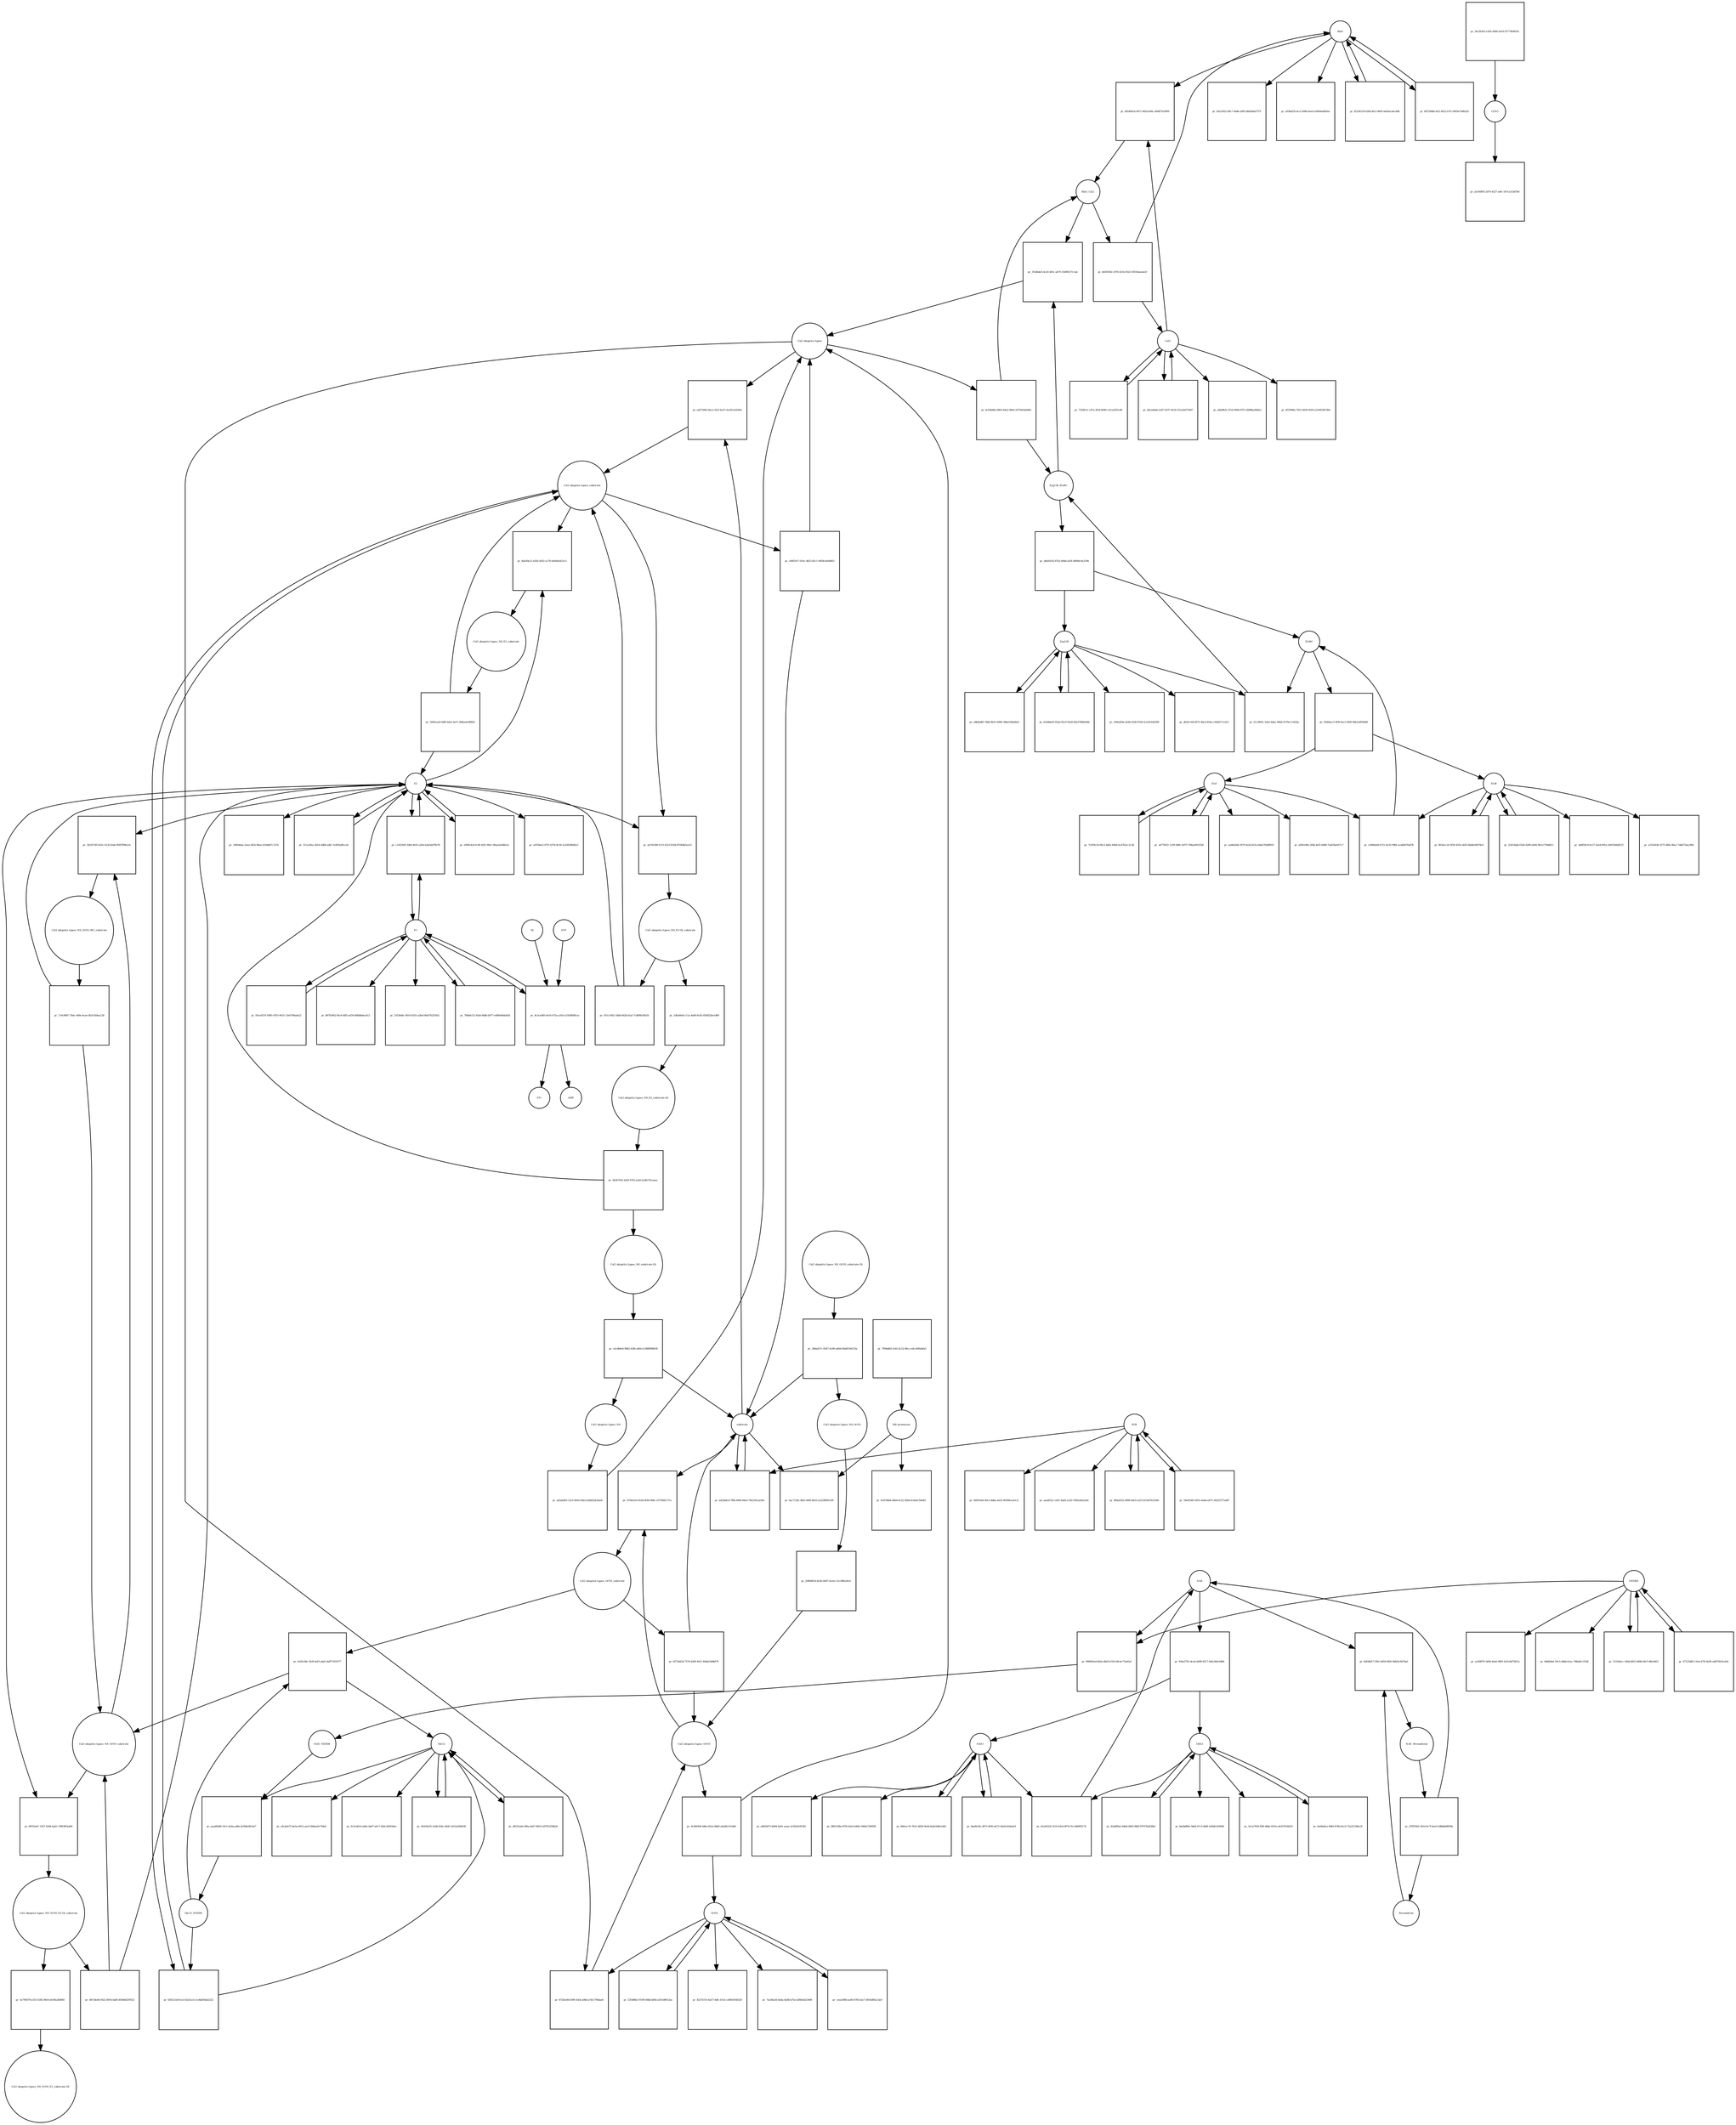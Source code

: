 strict digraph  {
Rbx1 [annotation="", bipartite=0, cls=macromolecule, fontsize=4, label=Rbx1, shape=circle];
"pr_d92400cb-9471-482d-b04c-484ff7d16f00" [annotation="", bipartite=1, cls=process, fontsize=4, label="pr_d92400cb-9471-482d-b04c-484ff7d16f00", shape=square];
Cul2 [annotation="", bipartite=0, cls=macromolecule, fontsize=4, label=Cul2, shape=circle];
Rbx1_Cul2 [annotation="", bipartite=0, cls=complex, fontsize=4, label=Rbx1_Cul2, shape=circle];
"Cul2 ubiquitin ligase_N8_Orf10_substrate" [annotation="", bipartite=0, cls=complex, fontsize=4, label="Cul2 ubiquitin ligase_N8_Orf10_substrate", shape=circle];
"pr_2b547185-8c0c-412f-b2de-ff087f98e23c" [annotation="", bipartite=1, cls=process, fontsize=4, label="pr_2b547185-8c0c-412f-b2de-ff087f98e23c", shape=square];
E2 [annotation="", bipartite=0, cls=macromolecule, fontsize=4, label=E2, shape=circle];
"Cul2 ubiquitin ligase_N8_Orf10_0E2_substrate" [annotation="", bipartite=0, cls=complex, fontsize=4, label="Cul2 ubiquitin ligase_N8_Orf10_0E2_substrate", shape=circle];
"Cul2 ubiquitin ligase_substrate" [annotation="", bipartite=0, cls=complex, fontsize=4, label="Cul2 ubiquitin ligase_substrate", shape=circle];
"pr_8ab50e21-d3d3-4502-a178-0e66faf423c5" [annotation="", bipartite=1, cls=process, fontsize=4, label="pr_8ab50e21-d3d3-4502-a178-0e66faf423c5", shape=square];
"Cul2 ubiquitin ligase_N8_E2_substrate" [annotation="", bipartite=0, cls=complex, fontsize=4, label="Cul2 ubiquitin ligase_N8_E2_substrate", shape=circle];
"Cul2 ubiquitin ligase_Orf10" [annotation="", bipartite=0, cls=complex, fontsize=4, label="Cul2 ubiquitin ligase_Orf10", shape=circle];
"pr_b764c816-9cb4-4f49-908c-10759bf117cc" [annotation="", bipartite=1, cls=process, fontsize=4, label="pr_b764c816-9cb4-4f49-908c-10759bf117cc", shape=square];
substrate [annotation="", bipartite=0, cls=macromolecule, fontsize=4, label=substrate, shape=circle];
"Cul2 ubiquitin ligase_Orf10_substrate" [annotation="", bipartite=0, cls=complex, fontsize=4, label="Cul2 ubiquitin ligase_Orf10_substrate", shape=circle];
"pr_b185c08c-5b3f-4ef3-abd1-daff71831f77" [annotation="", bipartite=1, cls=process, fontsize=4, label="pr_b185c08c-5b3f-4ef3-abd1-daff71831f77", shape=square];
Ubc12_NEDD8 [annotation="", bipartite=0, cls=complex, fontsize=4, label=Ubc12_NEDD8, shape=circle];
Ubc12 [annotation="", bipartite=0, cls=macromolecule, fontsize=4, label=Ubc12, shape=circle];
"pr_ed372842-8ece-45cf-be37-fac651e0540e" [annotation="", bipartite=1, cls=process, fontsize=4, label="pr_ed372842-8ece-45cf-be37-fac651e0540e", shape=square];
"Cul2 ubiquitin ligase" [annotation="", bipartite=0, cls=complex, fontsize=4, label="Cul2 ubiquitin ligase", shape=circle];
"pr_026121e8-fce3-422d-a1c3-e4dd59ab2222" [annotation="", bipartite=1, cls=process, fontsize=4, label="pr_026121e8-fce3-422d-a1c3-e4dd59ab2222", shape=square];
EloB [annotation="", bipartite=0, cls=macromolecule, fontsize=4, label=EloB, shape=circle];
"pr_c4960eb8-b721-4e35-99bf-aca6b670a87b" [annotation="", bipartite=1, cls=process, fontsize=4, label="pr_c4960eb8-b721-4e35-99bf-aca6b670a87b", shape=square];
EloC [annotation="", bipartite=0, cls=macromolecule, fontsize=4, label=EloC, shape=circle];
EloBC [annotation="", bipartite=0, cls=complex, fontsize=4, label=EloBC, shape=circle];
"pr_21c3f641-1ab2-4dee-940d-5579ec11824a" [annotation="", bipartite=1, cls=process, fontsize=4, label="pr_21c3f641-1ab2-4dee-940d-5579ec11824a", shape=square];
Zyg11B [annotation="", bipartite=0, cls=macromolecule, fontsize=4, label=Zyg11B, shape=circle];
Zyg11B_EloBC [annotation="", bipartite=0, cls=complex, fontsize=4, label=Zyg11B_EloBC, shape=circle];
"pr_353db4e5-4c20-481c-a675-35498137c1ab" [annotation="", bipartite=1, cls=process, fontsize=4, label="pr_353db4e5-4c20-481c-a675-35498137c1ab", shape=square];
NAE1 [annotation="", bipartite=0, cls=macromolecule, fontsize=4, label=NAE1, shape=circle];
"pr_d1a92224-3155-43cb-8f74-91c348993174" [annotation="", bipartite=1, cls=process, fontsize=4, label="pr_d1a92224-3155-43cb-8f74-91c348993174", shape=square];
UBA3 [annotation="", bipartite=0, cls=macromolecule, fontsize=4, label=UBA3, shape=circle];
NAE [annotation="", bipartite=0, cls=complex, fontsize=4, label=NAE, shape=circle];
"pr_8d54fd17-f3b1-4d59-982f-0bfd3c9476a0" [annotation="", bipartite=1, cls=process, fontsize=4, label="pr_8d54fd17-f3b1-4d59-982f-0bfd3c9476a0", shape=square];
Pevonedistat [annotation="", bipartite=0, cls="simple chemical", fontsize=4, label=Pevonedistat, shape=circle];
NAE_Pevonedistat [annotation="", bipartite=0, cls=complex, fontsize=4, label=NAE_Pevonedistat, shape=circle];
NEDD8 [annotation="", bipartite=0, cls=macromolecule, fontsize=4, label=NEDD8, shape=circle];
"pr_990063ed-d62a-4b03-b7d3-d9c4c73a45af" [annotation="", bipartite=1, cls=process, fontsize=4, label="pr_990063ed-d62a-4b03-b7d3-d9c4c73a45af", shape=square];
NAE_NEDD8 [annotation="", bipartite=0, cls=complex, fontsize=4, label=NAE_NEDD8, shape=circle];
"pr_872fee9d-839f-43e4-a06d-a7dc17f6dae6" [annotation="", bipartite=1, cls=process, fontsize=4, label="pr_872fee9d-839f-43e4-a06d-a7dc17f6dae6", shape=square];
Orf10 [annotation="", bipartite=0, cls=macromolecule, fontsize=4, label=Orf10, shape=circle];
"pr_aaad58db-10c1-4a0a-ad9e-bcfb8e00cba7" [annotation="", bipartite=1, cls=process, fontsize=4, label="pr_aaad58db-10c1-4a0a-ad9e-bcfb8e00cba7", shape=square];
"26S-proteasom" [annotation="", bipartite=0, cls=complex, fontsize=4, label="26S-proteasom", shape=circle];
"pr_81d7d6b4-84b4-4c22-95bd-6c6a0c59a8f1" [annotation="", bipartite=1, cls=process, fontsize=4, label="pr_81d7d6b4-84b4-4c22-95bd-6c6a0c59a8f1", shape=square];
CSN5 [annotation="", bipartite=0, cls=complex, fontsize=4, label=CSN5, shape=circle];
"pr_a5c60f85-2d74-4327-a4fc-547ca153d7b0" [annotation="", bipartite=1, cls=process, fontsize=4, label="pr_a5c60f85-2d74-4327-a4fc-547ca153d7b0", shape=square];
"pr_a8af0b3c-87af-4666-87f1-d289ba26bfa1" [annotation="", bipartite=1, cls=process, fontsize=4, label="pr_a8af0b3c-87af-4666-87f1-d289ba26bfa1", shape=square];
"pr_4f3598fa-7d15-4930-9203-a510635b74b1" [annotation="", bipartite=1, cls=process, fontsize=4, label="pr_4f3598fa-7d15-4930-9203-a510635b74b1", shape=square];
DUB [annotation="", bipartite=0, cls=macromolecule, fontsize=4, label=DUB, shape=circle];
"pr_485916ef-90c3-4dba-a625-90396ce2e11c" [annotation="", bipartite=1, cls=process, fontsize=4, label="pr_485916ef-90c3-4dba-a625-90396ce2e11c", shape=square];
"pr_aea6f321-cd51-4ab5-a1d3-7802a4b22e8c" [annotation="", bipartite=1, cls=process, fontsize=4, label="pr_aea6f321-cd51-4ab5-a1d3-7802a4b22e8c", shape=square];
E1 [annotation="", bipartite=0, cls=macromolecule, fontsize=4, label=E1, shape=circle];
"pr_88763402-fbc4-44f5-ad34-6bfbbb4ecb12" [annotation="", bipartite=1, cls=process, fontsize=4, label="pr_88763402-fbc4-44f5-ad34-6bfbbb4ecb12", shape=square];
"pr_51f30ddc-4910-4555-a3bd-04a07625592c" [annotation="", bipartite=1, cls=process, fontsize=4, label="pr_51f30ddc-4910-4555-a3bd-04a07625592c", shape=square];
"pr_ef47bbe3-67f3-437b-8c56-5cd3639b85e2" [annotation="", bipartite=1, cls=process, fontsize=4, label="pr_ef47bbe3-67f3-437b-8c56-5cd3639b85e2", shape=square];
"pr_18604daa-2eee-4f24-9bea-b10ddb7c7a74" [annotation="", bipartite=1, cls=process, fontsize=4, label="pr_18604daa-2eee-4f24-9bea-b10ddb7c7a74", shape=square];
"pr_4d6f56c9-6c27-42e8-891a-44053b6df215" [annotation="", bipartite=1, cls=process, fontsize=4, label="pr_4d6f56c9-6c27-42e8-891a-44053b6df215", shape=square];
"pr_a351b03b-3275-4f6e-9ba1-7ddd71bac90b" [annotation="", bipartite=1, cls=process, fontsize=4, label="pr_a351b03b-3275-4f6e-9ba1-7ddd71bac90b", shape=square];
"pr_eabb264d-507f-4e2d-b53a-b4de79288918" [annotation="", bipartite=1, cls=process, fontsize=4, label="pr_eabb264d-507f-4e2d-b53a-b4de79288918", shape=square];
"pr_a836189e-2f4b-4ef5-b689-7ad55be657c7" [annotation="", bipartite=1, cls=process, fontsize=4, label="pr_a836189e-2f4b-4ef5-b689-7ad55be657c7", shape=square];
"pr_af8d3d73-bb94-4a91-aaae-3c9202e95341" [annotation="", bipartite=1, cls=process, fontsize=4, label="pr_af8d3d73-bb94-4a91-aaae-3c9202e95341", shape=square];
"pr_0801558a-870f-43a5-b49d-1984e728050f" [annotation="", bipartite=1, cls=process, fontsize=4, label="pr_0801558a-870f-43a5-b49d-1984e728050f", shape=square];
"pr_a14987f1-bf49-44a6-9891-b25c8d75831c" [annotation="", bipartite=1, cls=process, fontsize=4, label="pr_a14987f1-bf49-44a6-9891-b25c8d75831c", shape=square];
"pr_846fd4af-59c5-40bb-b1ac-768a6fc1554f" [annotation="", bipartite=1, cls=process, fontsize=4, label="pr_846fd4af-59c5-40bb-b1ac-768a6fc1554f", shape=square];
"pr_8227e57e-6a57-4dfc-b7a5-cdf403058320" [annotation="", bipartite=1, cls=process, fontsize=4, label="pr_8227e57e-6a57-4dfc-b7a5-cdf403058320", shape=square];
"pr_7ae56e26-4a4a-4a0b-b75e-d2fb0a4239d9" [annotation="", bipartite=1, cls=process, fontsize=4, label="pr_7ae56e26-4a4a-4a0b-b75e-d2fb0a4239d9", shape=square];
"pr_f6a33922-49c7-484b-a995-d8efdda0757f" [annotation="", bipartite=1, cls=process, fontsize=4, label="pr_f6a33922-49c7-484b-a995-d8efdda0757f", shape=square];
"pr_a03bd25f-dccf-4080-bee0-a0409ad9fe6a" [annotation="", bipartite=1, cls=process, fontsize=4, label="pr_a03bd25f-dccf-4080-bee0-a0409ad9fe6a", shape=square];
"pr_bb28d89e-5b6d-47c5-bb0f-e85dfc45904f" [annotation="", bipartite=1, cls=process, fontsize=4, label="pr_bb28d89e-5b6d-47c5-bb0f-e85dfc45904f", shape=square];
"pr_2e1a7954-f5f6-48de-831b-c6c87019d1f2" [annotation="", bipartite=1, cls=process, fontsize=4, label="pr_2e1a7954-f5f6-48de-831b-c6c87019d1f2", shape=square];
"pr_e4c4eb73-de5a-4912-aac9-846ee0c794af" [annotation="", bipartite=1, cls=process, fontsize=4, label="pr_e4c4eb73-de5a-4912-aac9-846ee0c794af", shape=square];
"pr_5c3cb614-a9de-4a07-a9c7-d5dc2d5034ee" [annotation="", bipartite=1, cls=process, fontsize=4, label="pr_5c3cb614-a9de-4a07-a9c7-d5dc2d5034ee", shape=square];
"pr_530ed29a-a63b-4328-97d4-2ce3fcb44399" [annotation="", bipartite=1, cls=process, fontsize=4, label="pr_530ed29a-a63b-4328-97d4-2ce3fcb44399", shape=square];
"pr_db32c164-6f75-46cb-854e-c5040171cd11" [annotation="", bipartite=1, cls=process, fontsize=4, label="pr_db32c164-6f75-46cb-854e-c5040171cd11", shape=square];
"pr_6ac71261-8fb3-400f-8b10-a3229f805199" [annotation="", bipartite=1, cls=process, fontsize=4, label="pr_6ac71261-8fb3-400f-8b10-a3229f805199", shape=square];
"Cul2 ubiquitin ligase_N8_Orf10_E2-Ub_substrate" [annotation="", bipartite=0, cls=complex, fontsize=4, label="Cul2 ubiquitin ligase_N8_Orf10_E2-Ub_substrate", shape=circle];
"pr_d9154e44-f422-4954-ba8f-d59d4d259552" [annotation="", bipartite=1, cls=process, fontsize=4, label="pr_d9154e44-f422-4954-ba8f-d59d4d259552", shape=square];
"Cul2 ubiquitin ligase_N8_E2-Ub_substrate" [annotation="", bipartite=0, cls=complex, fontsize=4, label="Cul2 ubiquitin ligase_N8_E2-Ub_substrate", shape=circle];
"pr_951c1462-1bb8-462b-b1af-7cd89fe95b1b" [annotation="", bipartite=1, cls=process, fontsize=4, label="pr_951c1462-1bb8-462b-b1af-7cd89fe95b1b", shape=square];
"pr_ad25bdcd-7f8b-4964-84e4-78e250c2a59e" [annotation="", bipartite=1, cls=process, fontsize=4, label="pr_ad25bdcd-7f8b-4964-84e4-78e250c2a59e", shape=square];
"pr_6d35f382-3376-421b-9322-50518aeeab1f" [annotation="", bipartite=1, cls=process, fontsize=4, label="pr_6d35f382-3376-421b-9322-50518aeeab1f", shape=square];
"pr_7c0c8847-7bdc-449e-bcae-0b3c5b9aa128" [annotation="", bipartite=1, cls=process, fontsize=4, label="pr_7c0c8847-7bdc-449e-bcae-0b3c5b9aa128", shape=square];
"pr_1849cea9-0df6-4d3c-be7c-8fdeedc8882b" [annotation="", bipartite=1, cls=process, fontsize=4, label="pr_1849cea9-0df6-4d3c-be7c-8fdeedc8882b", shape=square];
"Cul2 ubiquitin ligase_N8_E2_substrate-Ub" [annotation="", bipartite=0, cls=complex, fontsize=4, label="Cul2 ubiquitin ligase_N8_E2_substrate-Ub", shape=circle];
"pr_44367052-fe69-4763-a5d3-b1db735caeec" [annotation="", bipartite=1, cls=process, fontsize=4, label="pr_44367052-fe69-4763-a5d3-b1db735caeec", shape=square];
"Cul2 ubiquitin ligase_N8_substrate-Ub" [annotation="", bipartite=0, cls=complex, fontsize=4, label="Cul2 ubiquitin ligase_N8_substrate-Ub", shape=circle];
"pr_bc63bd8e-6893-49a2-98e8-18729e0a0db5" [annotation="", bipartite=1, cls=process, fontsize=4, label="pr_bc63bd8e-6893-49a2-98e8-18729e0a0db5", shape=square];
"Cul2 ubiquitin ligase_N8" [annotation="", bipartite=0, cls=complex, fontsize=4, label="Cul2 ubiquitin ligase_N8", shape=circle];
"pr_ad2a6d63-15c0-481b-92b3-b28d22dc8ae8" [annotation="", bipartite=1, cls=process, fontsize=4, label="pr_ad2a6d63-15c0-481b-92b3-b28d22dc8ae8", shape=square];
"pr_9c4fd308-0d6a-452a-8b82-a6a0b11fcbb9" [annotation="", bipartite=1, cls=process, fontsize=4, label="pr_9c4fd308-0d6a-452a-8b82-a6a0b11fcbb9", shape=square];
"Cul2 ubiquitin ligase_N8_Orf10" [annotation="", bipartite=0, cls=complex, fontsize=4, label="Cul2 ubiquitin ligase_N8_Orf10", shape=circle];
"pr_2089d654-6e2b-49d7-bced-c31c98fa56c6" [annotation="", bipartite=1, cls=process, fontsize=4, label="pr_2089d654-6e2b-49d7-bced-c31c98fa56c6", shape=square];
"pr_6573d434-7579-4200-9411-844b23b8bf79" [annotation="", bipartite=1, cls=process, fontsize=4, label="pr_6573d434-7579-4200-9411-844b23b8bf79", shape=square];
"Cul2 ubiquitin ligase_N8_Orf10_substrate-Ub" [annotation="", bipartite=0, cls=complex, fontsize=4, label="Cul2 ubiquitin ligase_N8_Orf10_substrate-Ub", shape=circle];
"pr_286ad57c-8347-4c90-ad0d-00a6f19d133a" [annotation="", bipartite=1, cls=process, fontsize=4, label="pr_286ad57c-8347-4c90-ad0d-00a6f19d133a", shape=square];
"pr_c80f2917-010c-4823-85c1-9658c4e84063" [annotation="", bipartite=1, cls=process, fontsize=4, label="pr_c80f2917-010c-4823-85c1-9658c4e84063", shape=square];
"pr_cbc0b0e6-9862-42fb-a4fd-e1388f908639" [annotation="", bipartite=1, cls=process, fontsize=4, label="pr_cbc0b0e6-9862-42fb-a4fd-e1388f908639", shape=square];
"pr_9549eec3-4f3f-4ec5-956f-9bb1a0f05b80" [annotation="", bipartite=1, cls=process, fontsize=4, label="pr_9549eec3-4f3f-4ec5-956f-9bb1a0f05b80", shape=square];
"pr_d4efd182-67b3-49dd-a03f-d0006c9a3394" [annotation="", bipartite=1, cls=process, fontsize=4, label="pr_d4efd182-67b3-49dd-a03f-d0006c9a3394", shape=square];
"pr_930a3761-dca9-4499-8517-9d2c6fdc048b" [annotation="", bipartite=1, cls=process, fontsize=4, label="pr_930a3761-dca9-4499-8517-9d2c6fdc048b", shape=square];
"pr_d7f876b5-361d-4c7f-bee5-fd8dbb0ff09b" [annotation="", bipartite=1, cls=process, fontsize=4, label="pr_d7f876b5-361d-4c7f-bee5-fd8dbb0ff09b", shape=square];
"pr_7f94d4fd-3c81-4c22-86cc-edcc800abfa5" [annotation="", bipartite=1, cls=process, fontsize=4, label="pr_7f94d4fd-3c81-4c22-86cc-edcc800abfa5", shape=square];
"pr_5b12b1b1-e3d5-4490-ad14-f2771ffd6541" [annotation="", bipartite=1, cls=process, fontsize=4, label="pr_5b12b1b1-e3d5-4490-ad14-f2771ffd6541", shape=square];
"pr_7256fcfc-147a-4f5d-b649-c1fca5f55c89" [annotation="", bipartite=1, cls=process, fontsize=4, label="pr_7256fcfc-147a-4f5d-b649-c1fca5f55c89", shape=square];
"pr_8f6a0522-d998-4dc0-a1f3-615447633540" [annotation="", bipartite=1, cls=process, fontsize=4, label="pr_8f6a0522-d998-4dc0-a1f3-615447633540", shape=square];
"pr_78bb4c52-93a6-48db-b077-e4804d4da826" [annotation="", bipartite=1, cls=process, fontsize=4, label="pr_78bb4c52-93a6-48db-b077-e4804d4da826", shape=square];
"pr_511a20ea-2b54-4d88-adfe-7e493ad9cceb" [annotation="", bipartite=1, cls=process, fontsize=4, label="pr_511a20ea-2b54-4d88-adfe-7e493ad9cceb", shape=square];
"pr_863dcc24-5f56-4503-a645-6bdfa04978c6" [annotation="", bipartite=1, cls=process, fontsize=4, label="pr_863dcc24-5f56-4503-a645-6bdfa04978c6", shape=square];
"pr_7c829c1b-69c2-4dd1-84b9-bc47b2cc2c3b" [annotation="", bipartite=1, cls=process, fontsize=4, label="pr_7c829c1b-69c2-4dd1-84b9-bc47b2cc2c3b", shape=square];
"pr_f8dcec76-7b31-4826-9e44-6a6e568e1d45" [annotation="", bipartite=1, cls=process, fontsize=4, label="pr_f8dcec76-7b31-4826-9e44-6a6e568e1d45", shape=square];
"pr_2151b0cc-149d-4851-b896-4fe7c98c9d55" [annotation="", bipartite=1, cls=process, fontsize=4, label="pr_2151b0cc-149d-4851-b896-4fe7c98c9d55", shape=square];
"pr_ceea30fb-ea40-4705-b2c7-d016d85a13a9" [annotation="", bipartite=1, cls=process, fontsize=4, label="pr_ceea30fb-ea40-4705-b2c7-d016d85a13a9", shape=square];
"pr_82256150-629d-4fc5-8695-be65ecbec848" [annotation="", bipartite=1, cls=process, fontsize=4, label="pr_82256150-629d-4fc5-8695-be65ecbec848", shape=square];
"pr_6e06e8ce-68f4-474b-b1c6-72a2215b8c2f" [annotation="", bipartite=1, cls=process, fontsize=4, label="pr_6e06e8ce-68f4-474b-b1c6-72a2215b8c2f", shape=square];
"pr_05430a35-22d4-454c-b82f-cb51a63bf030" [annotation="", bipartite=1, cls=process, fontsize=4, label="pr_05430a35-22d4-454c-b82f-cb51a63bf030", shape=square];
"pr_e8bdadf0-7b8d-4b31-b000-3dba5584a8a4" [annotation="", bipartite=1, cls=process, fontsize=4, label="pr_e8bdadf0-7b8d-4b31-b000-3dba5584a8a4", shape=square];
"pr_6dcad4ab-e2d7-4337-9e54-551c6d372007" [annotation="", bipartite=1, cls=process, fontsize=4, label="pr_6dcad4ab-e2d7-4337-9e54-551c6d372007", shape=square];
"pr_59e92565-0d7e-4edd-a875-30220727ad97" [annotation="", bipartite=1, cls=process, fontsize=4, label="pr_59e92565-0d7e-4edd-a875-30220727ad97", shape=square];
"pr_93ce9219-5985-4763-9431-13e0708ade22" [annotation="", bipartite=1, cls=process, fontsize=4, label="pr_93ce9219-5985-4763-9431-13e0708ade22", shape=square];
"pr_e099cdc8-fc49-43f2-96e1-9baa5e048e2e" [annotation="", bipartite=1, cls=process, fontsize=4, label="pr_e099cdc8-fc49-43f2-96e1-9baa5e048e2e", shape=square];
"pr_22419abb-f3e8-4289-ab04-96ce179dd611" [annotation="", bipartite=1, cls=process, fontsize=4, label="pr_22419abb-f3e8-4289-ab04-96ce179dd611", shape=square];
"pr_a477fd51-1c09-488c-b975-768ae8915f3d" [annotation="", bipartite=1, cls=process, fontsize=4, label="pr_a477fd51-1c09-488c-b975-768ae8915f3d", shape=square];
"pr_8aefb33e-2875-4f36-ab73-54e0c43dedc9" [annotation="", bipartite=1, cls=process, fontsize=4, label="pr_8aefb33e-2875-4f36-ab73-54e0c43dedc9", shape=square];
"pr_07125d85-13e0-475f-8a95-a4875933cd34" [annotation="", bipartite=1, cls=process, fontsize=4, label="pr_07125d85-13e0-475f-8a95-a4875933cd34", shape=square];
"pr_235488e3-9109-44bb-bf0d-e2f1e8f012ea" [annotation="", bipartite=1, cls=process, fontsize=4, label="pr_235488e3-9109-44bb-bf0d-e2f1e8f012ea", shape=square];
"pr_68729dbb-fef2-4022-b7f1-b993e70d0a5b" [annotation="", bipartite=1, cls=process, fontsize=4, label="pr_68729dbb-fef2-4022-b7f1-b993e70d0a5b", shape=square];
"pr_424d99a2-846d-4983-8fb0-f9707b2d3fbd" [annotation="", bipartite=1, cls=process, fontsize=4, label="pr_424d99a2-846d-4983-8fb0-f9707b2d3fbd", shape=square];
"pr_d9251a6e-f66a-4a67-8655-2d7f52258b26" [annotation="", bipartite=1, cls=process, fontsize=4, label="pr_d9251a6e-f66a-4a67-8655-2d7f52258b26", shape=square];
"pr_63e8da63-65ab-45c9-92e8-b0a378d6246b" [annotation="", bipartite=1, cls=process, fontsize=4, label="pr_63e8da63-65ab-45c9-92e8-b0a378d6246b", shape=square];
"pr_8c3ceb85-4e16-475a-a343-e21b0fb8fcac" [annotation="", bipartite=1, cls=process, fontsize=4, label="pr_8c3ceb85-4e16-475a-a343-e21b0fb8fcac", shape=square];
Ub [annotation="", bipartite=0, cls="simple chemical", fontsize=4, label=Ub, shape=circle];
ATP [annotation="", bipartite=0, cls="simple chemical", fontsize=4, label=ATP, shape=circle];
AMP [annotation="", bipartite=0, cls="simple chemical", fontsize=4, label=AMP, shape=circle];
PPi [annotation="", bipartite=0, cls="simple chemical", fontsize=4, label=PPi, shape=circle];
"pr_c1d530d1-fd64-461f-a2b4-b3efab07fb78" [annotation="", bipartite=1, cls=process, fontsize=4, label="pr_c1d530d1-fd64-461f-a2b4-b3efab07fb78", shape=square];
"pr_f8535ab7-1567-42d4-ba41-1f903ff3edfd" [annotation="", bipartite=1, cls=process, fontsize=4, label="pr_f8535ab7-1567-42d4-ba41-1f903ff3edfd", shape=square];
"pr_ab745280-47cf-4323-816d-ff16fdb5ee23" [annotation="", bipartite=1, cls=process, fontsize=4, label="pr_ab745280-47cf-4323-816d-ff16fdb5ee23", shape=square];
"pr_1dfa444d-c11a-4a80-8c82-659d52be1d89" [annotation="", bipartite=1, cls=process, fontsize=4, label="pr_1dfa444d-c11a-4a80-8c82-659d52be1d89", shape=square];
"pr_5e795679-e331-4392-9fe9-e0cf8a3b6081" [annotation="", bipartite=1, cls=process, fontsize=4, label="pr_5e795679-e331-4392-9fe9-e0cf8a3b6081", shape=square];
"Cul2 ubiquitin ligase_N8_Orf10_E2_substrate-Ub" [annotation="", bipartite=0, cls=complex, fontsize=4, label="Cul2 ubiquitin ligase_N8_Orf10_E2_substrate-Ub", shape=circle];
Rbx1 -> "pr_d92400cb-9471-482d-b04c-484ff7d16f00"  [annotation="", interaction_type=consumption];
Rbx1 -> "pr_f6a33922-49c7-484b-a995-d8efdda0757f"  [annotation="", interaction_type=consumption];
Rbx1 -> "pr_a03bd25f-dccf-4080-bee0-a0409ad9fe6a"  [annotation="", interaction_type=consumption];
Rbx1 -> "pr_82256150-629d-4fc5-8695-be65ecbec848"  [annotation="", interaction_type=consumption];
Rbx1 -> "pr_68729dbb-fef2-4022-b7f1-b993e70d0a5b"  [annotation="", interaction_type=consumption];
"pr_d92400cb-9471-482d-b04c-484ff7d16f00" -> Rbx1_Cul2  [annotation="", interaction_type=production];
Cul2 -> "pr_d92400cb-9471-482d-b04c-484ff7d16f00"  [annotation="", interaction_type=consumption];
Cul2 -> "pr_a8af0b3c-87af-4666-87f1-d289ba26bfa1"  [annotation="", interaction_type=consumption];
Cul2 -> "pr_4f3598fa-7d15-4930-9203-a510635b74b1"  [annotation="", interaction_type=consumption];
Cul2 -> "pr_7256fcfc-147a-4f5d-b649-c1fca5f55c89"  [annotation="", interaction_type=consumption];
Cul2 -> "pr_6dcad4ab-e2d7-4337-9e54-551c6d372007"  [annotation="", interaction_type=consumption];
Rbx1_Cul2 -> "pr_353db4e5-4c20-481c-a675-35498137c1ab"  [annotation="", interaction_type=consumption];
Rbx1_Cul2 -> "pr_6d35f382-3376-421b-9322-50518aeeab1f"  [annotation="", interaction_type=consumption];
"Cul2 ubiquitin ligase_N8_Orf10_substrate" -> "pr_2b547185-8c0c-412f-b2de-ff087f98e23c"  [annotation="", interaction_type=consumption];
"Cul2 ubiquitin ligase_N8_Orf10_substrate" -> "pr_f8535ab7-1567-42d4-ba41-1f903ff3edfd"  [annotation="", interaction_type=consumption];
"pr_2b547185-8c0c-412f-b2de-ff087f98e23c" -> "Cul2 ubiquitin ligase_N8_Orf10_0E2_substrate"  [annotation="", interaction_type=production];
E2 -> "pr_2b547185-8c0c-412f-b2de-ff087f98e23c"  [annotation="", interaction_type=consumption];
E2 -> "pr_8ab50e21-d3d3-4502-a178-0e66faf423c5"  [annotation="", interaction_type=consumption];
E2 -> "pr_ef47bbe3-67f3-437b-8c56-5cd3639b85e2"  [annotation="", interaction_type=consumption];
E2 -> "pr_18604daa-2eee-4f24-9bea-b10ddb7c7a74"  [annotation="", interaction_type=consumption];
E2 -> "pr_511a20ea-2b54-4d88-adfe-7e493ad9cceb"  [annotation="", interaction_type=consumption];
E2 -> "pr_e099cdc8-fc49-43f2-96e1-9baa5e048e2e"  [annotation="", interaction_type=consumption];
E2 -> "pr_c1d530d1-fd64-461f-a2b4-b3efab07fb78"  [annotation="", interaction_type=consumption];
E2 -> "pr_f8535ab7-1567-42d4-ba41-1f903ff3edfd"  [annotation="", interaction_type=consumption];
E2 -> "pr_ab745280-47cf-4323-816d-ff16fdb5ee23"  [annotation="", interaction_type=consumption];
"Cul2 ubiquitin ligase_N8_Orf10_0E2_substrate" -> "pr_7c0c8847-7bdc-449e-bcae-0b3c5b9aa128"  [annotation="", interaction_type=consumption];
"Cul2 ubiquitin ligase_substrate" -> "pr_8ab50e21-d3d3-4502-a178-0e66faf423c5"  [annotation="", interaction_type=consumption];
"Cul2 ubiquitin ligase_substrate" -> "pr_026121e8-fce3-422d-a1c3-e4dd59ab2222"  [annotation="", interaction_type=consumption];
"Cul2 ubiquitin ligase_substrate" -> "pr_c80f2917-010c-4823-85c1-9658c4e84063"  [annotation="", interaction_type=consumption];
"Cul2 ubiquitin ligase_substrate" -> "pr_ab745280-47cf-4323-816d-ff16fdb5ee23"  [annotation="", interaction_type=consumption];
"pr_8ab50e21-d3d3-4502-a178-0e66faf423c5" -> "Cul2 ubiquitin ligase_N8_E2_substrate"  [annotation="", interaction_type=production];
"Cul2 ubiquitin ligase_N8_E2_substrate" -> "pr_1849cea9-0df6-4d3c-be7c-8fdeedc8882b"  [annotation="", interaction_type=consumption];
"Cul2 ubiquitin ligase_Orf10" -> "pr_b764c816-9cb4-4f49-908c-10759bf117cc"  [annotation="", interaction_type=consumption];
"Cul2 ubiquitin ligase_Orf10" -> "pr_9c4fd308-0d6a-452a-8b82-a6a0b11fcbb9"  [annotation="", interaction_type=consumption];
"pr_b764c816-9cb4-4f49-908c-10759bf117cc" -> "Cul2 ubiquitin ligase_Orf10_substrate"  [annotation="", interaction_type=production];
substrate -> "pr_b764c816-9cb4-4f49-908c-10759bf117cc"  [annotation="", interaction_type=consumption];
substrate -> "pr_ed372842-8ece-45cf-be37-fac651e0540e"  [annotation="", interaction_type=consumption];
substrate -> "pr_6ac71261-8fb3-400f-8b10-a3229f805199"  [annotation="", interaction_type=consumption];
substrate -> "pr_ad25bdcd-7f8b-4964-84e4-78e250c2a59e"  [annotation="", interaction_type=consumption];
"Cul2 ubiquitin ligase_Orf10_substrate" -> "pr_b185c08c-5b3f-4ef3-abd1-daff71831f77"  [annotation="", interaction_type=consumption];
"Cul2 ubiquitin ligase_Orf10_substrate" -> "pr_6573d434-7579-4200-9411-844b23b8bf79"  [annotation="", interaction_type=consumption];
"pr_b185c08c-5b3f-4ef3-abd1-daff71831f77" -> "Cul2 ubiquitin ligase_N8_Orf10_substrate"  [annotation="", interaction_type=production];
"pr_b185c08c-5b3f-4ef3-abd1-daff71831f77" -> Ubc12  [annotation="", interaction_type=production];
Ubc12_NEDD8 -> "pr_b185c08c-5b3f-4ef3-abd1-daff71831f77"  [annotation="", interaction_type=consumption];
Ubc12_NEDD8 -> "pr_026121e8-fce3-422d-a1c3-e4dd59ab2222"  [annotation="", interaction_type=consumption];
Ubc12 -> "pr_aaad58db-10c1-4a0a-ad9e-bcfb8e00cba7"  [annotation="", interaction_type=consumption];
Ubc12 -> "pr_e4c4eb73-de5a-4912-aac9-846ee0c794af"  [annotation="", interaction_type=consumption];
Ubc12 -> "pr_5c3cb614-a9de-4a07-a9c7-d5dc2d5034ee"  [annotation="", interaction_type=consumption];
Ubc12 -> "pr_05430a35-22d4-454c-b82f-cb51a63bf030"  [annotation="", interaction_type=consumption];
Ubc12 -> "pr_d9251a6e-f66a-4a67-8655-2d7f52258b26"  [annotation="", interaction_type=consumption];
"pr_ed372842-8ece-45cf-be37-fac651e0540e" -> "Cul2 ubiquitin ligase_substrate"  [annotation="", interaction_type=production];
"Cul2 ubiquitin ligase" -> "pr_ed372842-8ece-45cf-be37-fac651e0540e"  [annotation="", interaction_type=consumption];
"Cul2 ubiquitin ligase" -> "pr_872fee9d-839f-43e4-a06d-a7dc17f6dae6"  [annotation="", interaction_type=consumption];
"Cul2 ubiquitin ligase" -> "pr_bc63bd8e-6893-49a2-98e8-18729e0a0db5"  [annotation="", interaction_type=consumption];
"pr_026121e8-fce3-422d-a1c3-e4dd59ab2222" -> "Cul2 ubiquitin ligase_substrate"  [annotation="", interaction_type=production];
"pr_026121e8-fce3-422d-a1c3-e4dd59ab2222" -> Ubc12  [annotation="", interaction_type=production];
EloB -> "pr_c4960eb8-b721-4e35-99bf-aca6b670a87b"  [annotation="", interaction_type=consumption];
EloB -> "pr_4d6f56c9-6c27-42e8-891a-44053b6df215"  [annotation="", interaction_type=consumption];
EloB -> "pr_a351b03b-3275-4f6e-9ba1-7ddd71bac90b"  [annotation="", interaction_type=consumption];
EloB -> "pr_863dcc24-5f56-4503-a645-6bdfa04978c6"  [annotation="", interaction_type=consumption];
EloB -> "pr_22419abb-f3e8-4289-ab04-96ce179dd611"  [annotation="", interaction_type=consumption];
"pr_c4960eb8-b721-4e35-99bf-aca6b670a87b" -> EloBC  [annotation="", interaction_type=production];
EloC -> "pr_c4960eb8-b721-4e35-99bf-aca6b670a87b"  [annotation="", interaction_type=consumption];
EloC -> "pr_eabb264d-507f-4e2d-b53a-b4de79288918"  [annotation="", interaction_type=consumption];
EloC -> "pr_a836189e-2f4b-4ef5-b689-7ad55be657c7"  [annotation="", interaction_type=consumption];
EloC -> "pr_7c829c1b-69c2-4dd1-84b9-bc47b2cc2c3b"  [annotation="", interaction_type=consumption];
EloC -> "pr_a477fd51-1c09-488c-b975-768ae8915f3d"  [annotation="", interaction_type=consumption];
EloBC -> "pr_21c3f641-1ab2-4dee-940d-5579ec11824a"  [annotation="", interaction_type=consumption];
EloBC -> "pr_9549eec3-4f3f-4ec5-956f-9bb1a0f05b80"  [annotation="", interaction_type=consumption];
"pr_21c3f641-1ab2-4dee-940d-5579ec11824a" -> Zyg11B_EloBC  [annotation="", interaction_type=production];
Zyg11B -> "pr_21c3f641-1ab2-4dee-940d-5579ec11824a"  [annotation="", interaction_type=consumption];
Zyg11B -> "pr_530ed29a-a63b-4328-97d4-2ce3fcb44399"  [annotation="", interaction_type=consumption];
Zyg11B -> "pr_db32c164-6f75-46cb-854e-c5040171cd11"  [annotation="", interaction_type=consumption];
Zyg11B -> "pr_e8bdadf0-7b8d-4b31-b000-3dba5584a8a4"  [annotation="", interaction_type=consumption];
Zyg11B -> "pr_63e8da63-65ab-45c9-92e8-b0a378d6246b"  [annotation="", interaction_type=consumption];
Zyg11B_EloBC -> "pr_353db4e5-4c20-481c-a675-35498137c1ab"  [annotation="", interaction_type=consumption];
Zyg11B_EloBC -> "pr_d4efd182-67b3-49dd-a03f-d0006c9a3394"  [annotation="", interaction_type=consumption];
"pr_353db4e5-4c20-481c-a675-35498137c1ab" -> "Cul2 ubiquitin ligase"  [annotation="", interaction_type=production];
NAE1 -> "pr_d1a92224-3155-43cb-8f74-91c348993174"  [annotation="", interaction_type=consumption];
NAE1 -> "pr_af8d3d73-bb94-4a91-aaae-3c9202e95341"  [annotation="", interaction_type=consumption];
NAE1 -> "pr_0801558a-870f-43a5-b49d-1984e728050f"  [annotation="", interaction_type=consumption];
NAE1 -> "pr_f8dcec76-7b31-4826-9e44-6a6e568e1d45"  [annotation="", interaction_type=consumption];
NAE1 -> "pr_8aefb33e-2875-4f36-ab73-54e0c43dedc9"  [annotation="", interaction_type=consumption];
"pr_d1a92224-3155-43cb-8f74-91c348993174" -> NAE  [annotation="", interaction_type=production];
UBA3 -> "pr_d1a92224-3155-43cb-8f74-91c348993174"  [annotation="", interaction_type=consumption];
UBA3 -> "pr_bb28d89e-5b6d-47c5-bb0f-e85dfc45904f"  [annotation="", interaction_type=consumption];
UBA3 -> "pr_2e1a7954-f5f6-48de-831b-c6c87019d1f2"  [annotation="", interaction_type=consumption];
UBA3 -> "pr_6e06e8ce-68f4-474b-b1c6-72a2215b8c2f"  [annotation="", interaction_type=consumption];
UBA3 -> "pr_424d99a2-846d-4983-8fb0-f9707b2d3fbd"  [annotation="", interaction_type=consumption];
NAE -> "pr_8d54fd17-f3b1-4d59-982f-0bfd3c9476a0"  [annotation="", interaction_type=consumption];
NAE -> "pr_990063ed-d62a-4b03-b7d3-d9c4c73a45af"  [annotation="", interaction_type=consumption];
NAE -> "pr_930a3761-dca9-4499-8517-9d2c6fdc048b"  [annotation="", interaction_type=consumption];
"pr_8d54fd17-f3b1-4d59-982f-0bfd3c9476a0" -> NAE_Pevonedistat  [annotation="", interaction_type=production];
Pevonedistat -> "pr_8d54fd17-f3b1-4d59-982f-0bfd3c9476a0"  [annotation="", interaction_type=consumption];
NAE_Pevonedistat -> "pr_d7f876b5-361d-4c7f-bee5-fd8dbb0ff09b"  [annotation="", interaction_type=consumption];
NEDD8 -> "pr_990063ed-d62a-4b03-b7d3-d9c4c73a45af"  [annotation="", interaction_type=consumption];
NEDD8 -> "pr_a14987f1-bf49-44a6-9891-b25c8d75831c"  [annotation="", interaction_type=consumption];
NEDD8 -> "pr_846fd4af-59c5-40bb-b1ac-768a6fc1554f"  [annotation="", interaction_type=consumption];
NEDD8 -> "pr_2151b0cc-149d-4851-b896-4fe7c98c9d55"  [annotation="", interaction_type=consumption];
NEDD8 -> "pr_07125d85-13e0-475f-8a95-a4875933cd34"  [annotation="", interaction_type=consumption];
"pr_990063ed-d62a-4b03-b7d3-d9c4c73a45af" -> NAE_NEDD8  [annotation="", interaction_type=production];
NAE_NEDD8 -> "pr_aaad58db-10c1-4a0a-ad9e-bcfb8e00cba7"  [annotation="", interaction_type=consumption];
"pr_872fee9d-839f-43e4-a06d-a7dc17f6dae6" -> "Cul2 ubiquitin ligase_Orf10"  [annotation="", interaction_type=production];
Orf10 -> "pr_872fee9d-839f-43e4-a06d-a7dc17f6dae6"  [annotation="", interaction_type=consumption];
Orf10 -> "pr_8227e57e-6a57-4dfc-b7a5-cdf403058320"  [annotation="", interaction_type=consumption];
Orf10 -> "pr_7ae56e26-4a4a-4a0b-b75e-d2fb0a4239d9"  [annotation="", interaction_type=consumption];
Orf10 -> "pr_ceea30fb-ea40-4705-b2c7-d016d85a13a9"  [annotation="", interaction_type=consumption];
Orf10 -> "pr_235488e3-9109-44bb-bf0d-e2f1e8f012ea"  [annotation="", interaction_type=consumption];
"pr_aaad58db-10c1-4a0a-ad9e-bcfb8e00cba7" -> Ubc12_NEDD8  [annotation="", interaction_type=production];
"26S-proteasom" -> "pr_81d7d6b4-84b4-4c22-95bd-6c6a0c59a8f1"  [annotation="", interaction_type=consumption];
"26S-proteasom" -> "pr_6ac71261-8fb3-400f-8b10-a3229f805199"  [annotation="", interaction_type=catalysis];
CSN5 -> "pr_a5c60f85-2d74-4327-a4fc-547ca153d7b0"  [annotation="", interaction_type=consumption];
DUB -> "pr_485916ef-90c3-4dba-a625-90396ce2e11c"  [annotation="", interaction_type=consumption];
DUB -> "pr_aea6f321-cd51-4ab5-a1d3-7802a4b22e8c"  [annotation="", interaction_type=consumption];
DUB -> "pr_ad25bdcd-7f8b-4964-84e4-78e250c2a59e"  [annotation="", interaction_type=catalysis];
DUB -> "pr_8f6a0522-d998-4dc0-a1f3-615447633540"  [annotation="", interaction_type=consumption];
DUB -> "pr_59e92565-0d7e-4edd-a875-30220727ad97"  [annotation="", interaction_type=consumption];
E1 -> "pr_88763402-fbc4-44f5-ad34-6bfbbb4ecb12"  [annotation="", interaction_type=consumption];
E1 -> "pr_51f30ddc-4910-4555-a3bd-04a07625592c"  [annotation="", interaction_type=consumption];
E1 -> "pr_78bb4c52-93a6-48db-b077-e4804d4da826"  [annotation="", interaction_type=consumption];
E1 -> "pr_93ce9219-5985-4763-9431-13e0708ade22"  [annotation="", interaction_type=consumption];
E1 -> "pr_8c3ceb85-4e16-475a-a343-e21b0fb8fcac"  [annotation="", interaction_type=consumption];
E1 -> "pr_c1d530d1-fd64-461f-a2b4-b3efab07fb78"  [annotation="", interaction_type=consumption];
"Cul2 ubiquitin ligase_N8_Orf10_E2-Ub_substrate" -> "pr_d9154e44-f422-4954-ba8f-d59d4d259552"  [annotation="", interaction_type=consumption];
"Cul2 ubiquitin ligase_N8_Orf10_E2-Ub_substrate" -> "pr_5e795679-e331-4392-9fe9-e0cf8a3b6081"  [annotation="", interaction_type=consumption];
"pr_d9154e44-f422-4954-ba8f-d59d4d259552" -> "Cul2 ubiquitin ligase_N8_Orf10_substrate"  [annotation="", interaction_type=production];
"pr_d9154e44-f422-4954-ba8f-d59d4d259552" -> E2  [annotation="", interaction_type=production];
"Cul2 ubiquitin ligase_N8_E2-Ub_substrate" -> "pr_951c1462-1bb8-462b-b1af-7cd89fe95b1b"  [annotation="", interaction_type=consumption];
"Cul2 ubiquitin ligase_N8_E2-Ub_substrate" -> "pr_1dfa444d-c11a-4a80-8c82-659d52be1d89"  [annotation="", interaction_type=consumption];
"pr_951c1462-1bb8-462b-b1af-7cd89fe95b1b" -> "Cul2 ubiquitin ligase_substrate"  [annotation="", interaction_type=production];
"pr_951c1462-1bb8-462b-b1af-7cd89fe95b1b" -> E2  [annotation="", interaction_type=production];
"pr_ad25bdcd-7f8b-4964-84e4-78e250c2a59e" -> substrate  [annotation="", interaction_type=production];
"pr_6d35f382-3376-421b-9322-50518aeeab1f" -> Cul2  [annotation="", interaction_type=production];
"pr_6d35f382-3376-421b-9322-50518aeeab1f" -> Rbx1  [annotation="", interaction_type=production];
"pr_7c0c8847-7bdc-449e-bcae-0b3c5b9aa128" -> "Cul2 ubiquitin ligase_N8_Orf10_substrate"  [annotation="", interaction_type=production];
"pr_7c0c8847-7bdc-449e-bcae-0b3c5b9aa128" -> E2  [annotation="", interaction_type=production];
"pr_1849cea9-0df6-4d3c-be7c-8fdeedc8882b" -> E2  [annotation="", interaction_type=production];
"pr_1849cea9-0df6-4d3c-be7c-8fdeedc8882b" -> "Cul2 ubiquitin ligase_substrate"  [annotation="", interaction_type=production];
"Cul2 ubiquitin ligase_N8_E2_substrate-Ub" -> "pr_44367052-fe69-4763-a5d3-b1db735caeec"  [annotation="", interaction_type=consumption];
"pr_44367052-fe69-4763-a5d3-b1db735caeec" -> "Cul2 ubiquitin ligase_N8_substrate-Ub"  [annotation="", interaction_type=production];
"pr_44367052-fe69-4763-a5d3-b1db735caeec" -> E2  [annotation="", interaction_type=production];
"Cul2 ubiquitin ligase_N8_substrate-Ub" -> "pr_cbc0b0e6-9862-42fb-a4fd-e1388f908639"  [annotation="", interaction_type=consumption];
"pr_bc63bd8e-6893-49a2-98e8-18729e0a0db5" -> Rbx1_Cul2  [annotation="", interaction_type=production];
"pr_bc63bd8e-6893-49a2-98e8-18729e0a0db5" -> Zyg11B_EloBC  [annotation="", interaction_type=production];
"Cul2 ubiquitin ligase_N8" -> "pr_ad2a6d63-15c0-481b-92b3-b28d22dc8ae8"  [annotation="", interaction_type=consumption];
"pr_ad2a6d63-15c0-481b-92b3-b28d22dc8ae8" -> "Cul2 ubiquitin ligase"  [annotation="", interaction_type=production];
"pr_9c4fd308-0d6a-452a-8b82-a6a0b11fcbb9" -> Orf10  [annotation="", interaction_type=production];
"pr_9c4fd308-0d6a-452a-8b82-a6a0b11fcbb9" -> "Cul2 ubiquitin ligase"  [annotation="", interaction_type=production];
"Cul2 ubiquitin ligase_N8_Orf10" -> "pr_2089d654-6e2b-49d7-bced-c31c98fa56c6"  [annotation="", interaction_type=consumption];
"pr_2089d654-6e2b-49d7-bced-c31c98fa56c6" -> "Cul2 ubiquitin ligase_Orf10"  [annotation="", interaction_type=production];
"pr_6573d434-7579-4200-9411-844b23b8bf79" -> "Cul2 ubiquitin ligase_Orf10"  [annotation="", interaction_type=production];
"pr_6573d434-7579-4200-9411-844b23b8bf79" -> substrate  [annotation="", interaction_type=production];
"Cul2 ubiquitin ligase_N8_Orf10_substrate-Ub" -> "pr_286ad57c-8347-4c90-ad0d-00a6f19d133a"  [annotation="", interaction_type=consumption];
"pr_286ad57c-8347-4c90-ad0d-00a6f19d133a" -> "Cul2 ubiquitin ligase_N8_Orf10"  [annotation="", interaction_type=production];
"pr_286ad57c-8347-4c90-ad0d-00a6f19d133a" -> substrate  [annotation="", interaction_type=production];
"pr_c80f2917-010c-4823-85c1-9658c4e84063" -> "Cul2 ubiquitin ligase"  [annotation="", interaction_type=production];
"pr_c80f2917-010c-4823-85c1-9658c4e84063" -> substrate  [annotation="", interaction_type=production];
"pr_cbc0b0e6-9862-42fb-a4fd-e1388f908639" -> "Cul2 ubiquitin ligase_N8"  [annotation="", interaction_type=production];
"pr_cbc0b0e6-9862-42fb-a4fd-e1388f908639" -> substrate  [annotation="", interaction_type=production];
"pr_9549eec3-4f3f-4ec5-956f-9bb1a0f05b80" -> EloB  [annotation="", interaction_type=production];
"pr_9549eec3-4f3f-4ec5-956f-9bb1a0f05b80" -> EloC  [annotation="", interaction_type=production];
"pr_d4efd182-67b3-49dd-a03f-d0006c9a3394" -> EloBC  [annotation="", interaction_type=production];
"pr_d4efd182-67b3-49dd-a03f-d0006c9a3394" -> Zyg11B  [annotation="", interaction_type=production];
"pr_930a3761-dca9-4499-8517-9d2c6fdc048b" -> NAE1  [annotation="", interaction_type=production];
"pr_930a3761-dca9-4499-8517-9d2c6fdc048b" -> UBA3  [annotation="", interaction_type=production];
"pr_d7f876b5-361d-4c7f-bee5-fd8dbb0ff09b" -> Pevonedistat  [annotation="", interaction_type=production];
"pr_d7f876b5-361d-4c7f-bee5-fd8dbb0ff09b" -> NAE  [annotation="", interaction_type=production];
"pr_7f94d4fd-3c81-4c22-86cc-edcc800abfa5" -> "26S-proteasom"  [annotation="", interaction_type=production];
"pr_5b12b1b1-e3d5-4490-ad14-f2771ffd6541" -> CSN5  [annotation="", interaction_type=production];
"pr_7256fcfc-147a-4f5d-b649-c1fca5f55c89" -> Cul2  [annotation="", interaction_type=production];
"pr_8f6a0522-d998-4dc0-a1f3-615447633540" -> DUB  [annotation="", interaction_type=production];
"pr_78bb4c52-93a6-48db-b077-e4804d4da826" -> E1  [annotation="", interaction_type=production];
"pr_511a20ea-2b54-4d88-adfe-7e493ad9cceb" -> E2  [annotation="", interaction_type=production];
"pr_863dcc24-5f56-4503-a645-6bdfa04978c6" -> EloB  [annotation="", interaction_type=production];
"pr_7c829c1b-69c2-4dd1-84b9-bc47b2cc2c3b" -> EloC  [annotation="", interaction_type=production];
"pr_f8dcec76-7b31-4826-9e44-6a6e568e1d45" -> NAE1  [annotation="", interaction_type=production];
"pr_2151b0cc-149d-4851-b896-4fe7c98c9d55" -> NEDD8  [annotation="", interaction_type=production];
"pr_ceea30fb-ea40-4705-b2c7-d016d85a13a9" -> Orf10  [annotation="", interaction_type=production];
"pr_82256150-629d-4fc5-8695-be65ecbec848" -> Rbx1  [annotation="", interaction_type=production];
"pr_6e06e8ce-68f4-474b-b1c6-72a2215b8c2f" -> UBA3  [annotation="", interaction_type=production];
"pr_05430a35-22d4-454c-b82f-cb51a63bf030" -> Ubc12  [annotation="", interaction_type=production];
"pr_e8bdadf0-7b8d-4b31-b000-3dba5584a8a4" -> Zyg11B  [annotation="", interaction_type=production];
"pr_6dcad4ab-e2d7-4337-9e54-551c6d372007" -> Cul2  [annotation="", interaction_type=production];
"pr_59e92565-0d7e-4edd-a875-30220727ad97" -> DUB  [annotation="", interaction_type=production];
"pr_93ce9219-5985-4763-9431-13e0708ade22" -> E1  [annotation="", interaction_type=production];
"pr_e099cdc8-fc49-43f2-96e1-9baa5e048e2e" -> E2  [annotation="", interaction_type=production];
"pr_22419abb-f3e8-4289-ab04-96ce179dd611" -> EloB  [annotation="", interaction_type=production];
"pr_a477fd51-1c09-488c-b975-768ae8915f3d" -> EloC  [annotation="", interaction_type=production];
"pr_8aefb33e-2875-4f36-ab73-54e0c43dedc9" -> NAE1  [annotation="", interaction_type=production];
"pr_07125d85-13e0-475f-8a95-a4875933cd34" -> NEDD8  [annotation="", interaction_type=production];
"pr_235488e3-9109-44bb-bf0d-e2f1e8f012ea" -> Orf10  [annotation="", interaction_type=production];
"pr_68729dbb-fef2-4022-b7f1-b993e70d0a5b" -> Rbx1  [annotation="", interaction_type=production];
"pr_424d99a2-846d-4983-8fb0-f9707b2d3fbd" -> UBA3  [annotation="", interaction_type=production];
"pr_d9251a6e-f66a-4a67-8655-2d7f52258b26" -> Ubc12  [annotation="", interaction_type=production];
"pr_63e8da63-65ab-45c9-92e8-b0a378d6246b" -> Zyg11B  [annotation="", interaction_type=production];
"pr_8c3ceb85-4e16-475a-a343-e21b0fb8fcac" -> E1  [annotation="", interaction_type=production];
"pr_8c3ceb85-4e16-475a-a343-e21b0fb8fcac" -> AMP  [annotation="", interaction_type=production];
"pr_8c3ceb85-4e16-475a-a343-e21b0fb8fcac" -> PPi  [annotation="", interaction_type=production];
Ub -> "pr_8c3ceb85-4e16-475a-a343-e21b0fb8fcac"  [annotation="", interaction_type=consumption];
ATP -> "pr_8c3ceb85-4e16-475a-a343-e21b0fb8fcac"  [annotation="", interaction_type=consumption];
"pr_c1d530d1-fd64-461f-a2b4-b3efab07fb78" -> E2  [annotation="", interaction_type=production];
"pr_c1d530d1-fd64-461f-a2b4-b3efab07fb78" -> E1  [annotation="", interaction_type=production];
"pr_f8535ab7-1567-42d4-ba41-1f903ff3edfd" -> "Cul2 ubiquitin ligase_N8_Orf10_E2-Ub_substrate"  [annotation="", interaction_type=production];
"pr_ab745280-47cf-4323-816d-ff16fdb5ee23" -> "Cul2 ubiquitin ligase_N8_E2-Ub_substrate"  [annotation="", interaction_type=production];
"pr_1dfa444d-c11a-4a80-8c82-659d52be1d89" -> "Cul2 ubiquitin ligase_N8_E2_substrate-Ub"  [annotation="", interaction_type=production];
"pr_5e795679-e331-4392-9fe9-e0cf8a3b6081" -> "Cul2 ubiquitin ligase_N8_Orf10_E2_substrate-Ub"  [annotation="", interaction_type=production];
}
